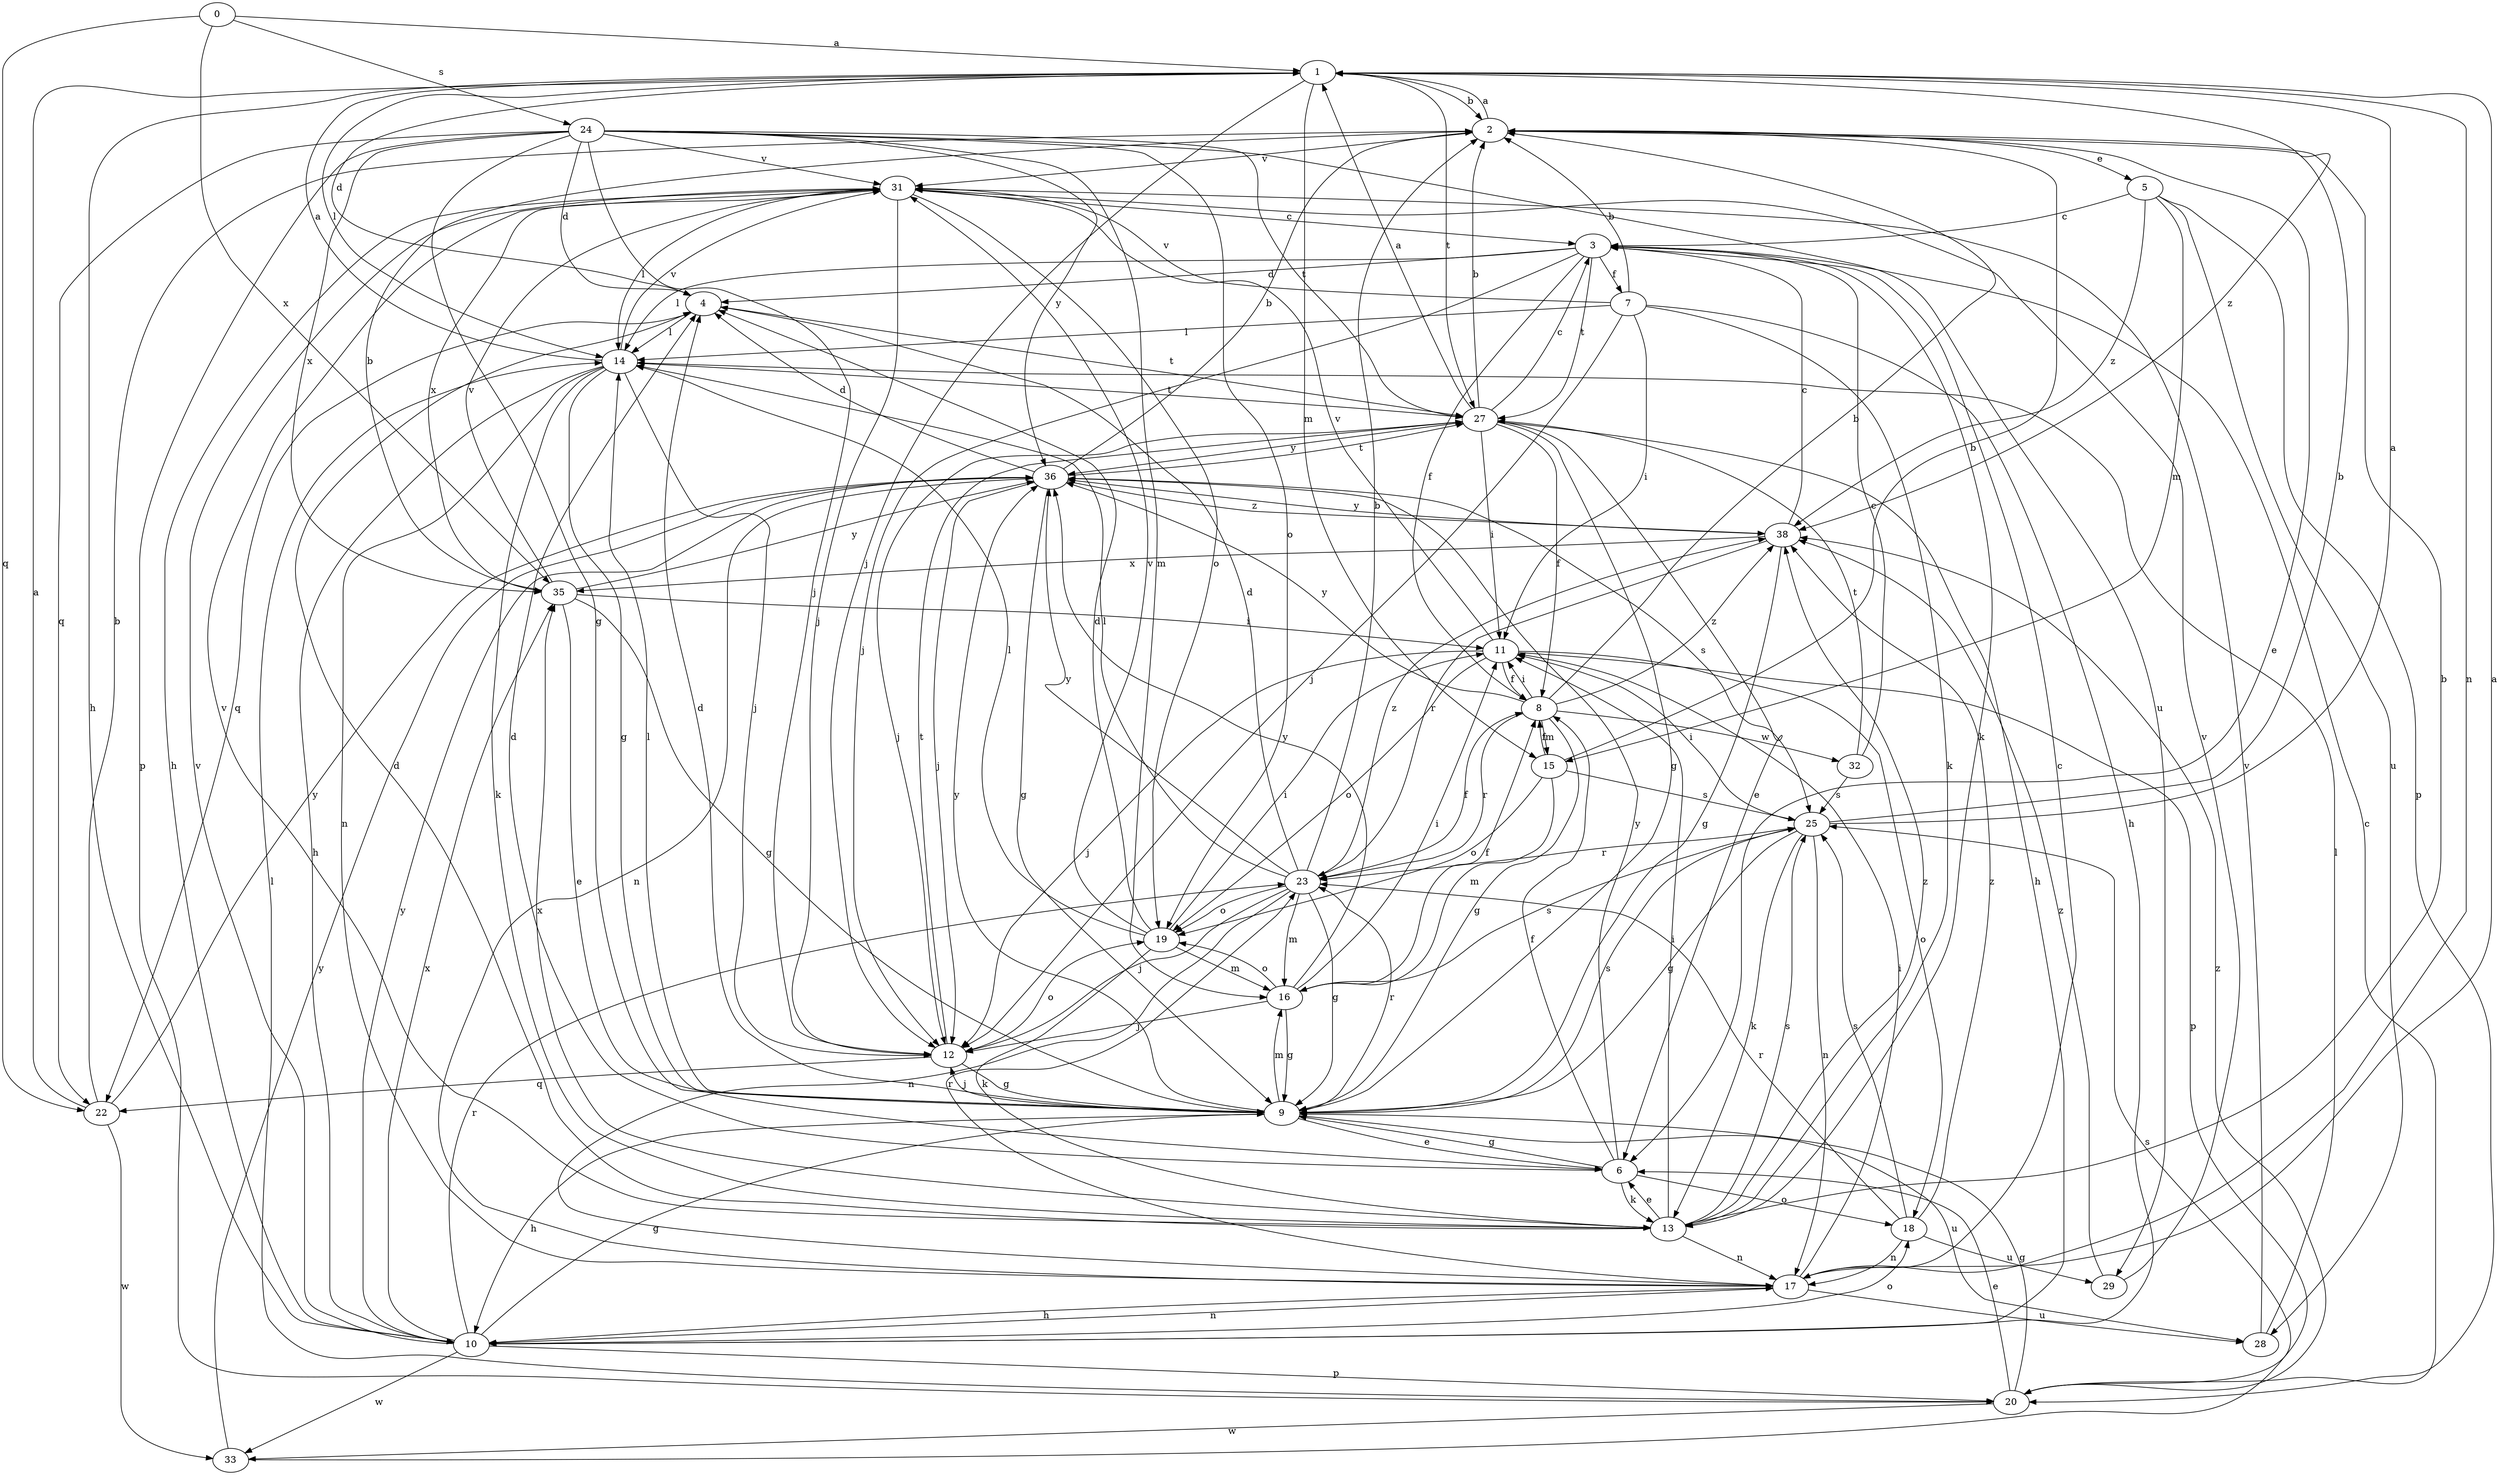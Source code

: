 strict digraph  {
0;
1;
2;
3;
4;
5;
6;
7;
8;
9;
10;
11;
12;
13;
14;
15;
16;
17;
18;
19;
20;
22;
23;
24;
25;
27;
28;
29;
31;
32;
33;
35;
36;
38;
0 -> 1  [label=a];
0 -> 22  [label=q];
0 -> 24  [label=s];
0 -> 35  [label=x];
1 -> 2  [label=b];
1 -> 4  [label=d];
1 -> 10  [label=h];
1 -> 12  [label=j];
1 -> 14  [label=l];
1 -> 15  [label=m];
1 -> 17  [label=n];
1 -> 27  [label=t];
1 -> 38  [label=z];
2 -> 1  [label=a];
2 -> 5  [label=e];
2 -> 6  [label=e];
2 -> 31  [label=v];
3 -> 4  [label=d];
3 -> 7  [label=f];
3 -> 8  [label=f];
3 -> 12  [label=j];
3 -> 13  [label=k];
3 -> 14  [label=l];
3 -> 27  [label=t];
4 -> 14  [label=l];
4 -> 22  [label=q];
4 -> 27  [label=t];
5 -> 3  [label=c];
5 -> 15  [label=m];
5 -> 20  [label=p];
5 -> 28  [label=u];
5 -> 38  [label=z];
6 -> 4  [label=d];
6 -> 8  [label=f];
6 -> 9  [label=g];
6 -> 13  [label=k];
6 -> 18  [label=o];
6 -> 36  [label=y];
7 -> 2  [label=b];
7 -> 10  [label=h];
7 -> 11  [label=i];
7 -> 12  [label=j];
7 -> 13  [label=k];
7 -> 14  [label=l];
7 -> 31  [label=v];
8 -> 2  [label=b];
8 -> 9  [label=g];
8 -> 11  [label=i];
8 -> 15  [label=m];
8 -> 23  [label=r];
8 -> 32  [label=w];
8 -> 36  [label=y];
8 -> 38  [label=z];
9 -> 4  [label=d];
9 -> 6  [label=e];
9 -> 10  [label=h];
9 -> 12  [label=j];
9 -> 14  [label=l];
9 -> 16  [label=m];
9 -> 23  [label=r];
9 -> 25  [label=s];
9 -> 28  [label=u];
9 -> 36  [label=y];
10 -> 9  [label=g];
10 -> 17  [label=n];
10 -> 18  [label=o];
10 -> 20  [label=p];
10 -> 23  [label=r];
10 -> 31  [label=v];
10 -> 33  [label=w];
10 -> 35  [label=x];
10 -> 36  [label=y];
11 -> 8  [label=f];
11 -> 12  [label=j];
11 -> 18  [label=o];
11 -> 19  [label=o];
11 -> 20  [label=p];
11 -> 31  [label=v];
12 -> 9  [label=g];
12 -> 19  [label=o];
12 -> 22  [label=q];
12 -> 27  [label=t];
13 -> 2  [label=b];
13 -> 4  [label=d];
13 -> 6  [label=e];
13 -> 11  [label=i];
13 -> 17  [label=n];
13 -> 25  [label=s];
13 -> 31  [label=v];
13 -> 35  [label=x];
13 -> 38  [label=z];
14 -> 1  [label=a];
14 -> 9  [label=g];
14 -> 10  [label=h];
14 -> 12  [label=j];
14 -> 13  [label=k];
14 -> 17  [label=n];
14 -> 27  [label=t];
14 -> 31  [label=v];
15 -> 2  [label=b];
15 -> 8  [label=f];
15 -> 16  [label=m];
15 -> 19  [label=o];
15 -> 25  [label=s];
16 -> 8  [label=f];
16 -> 9  [label=g];
16 -> 11  [label=i];
16 -> 12  [label=j];
16 -> 19  [label=o];
16 -> 25  [label=s];
16 -> 36  [label=y];
17 -> 1  [label=a];
17 -> 3  [label=c];
17 -> 10  [label=h];
17 -> 11  [label=i];
17 -> 23  [label=r];
17 -> 28  [label=u];
18 -> 17  [label=n];
18 -> 23  [label=r];
18 -> 25  [label=s];
18 -> 29  [label=u];
18 -> 38  [label=z];
19 -> 4  [label=d];
19 -> 11  [label=i];
19 -> 13  [label=k];
19 -> 14  [label=l];
19 -> 16  [label=m];
19 -> 31  [label=v];
20 -> 3  [label=c];
20 -> 6  [label=e];
20 -> 9  [label=g];
20 -> 14  [label=l];
20 -> 33  [label=w];
20 -> 38  [label=z];
22 -> 1  [label=a];
22 -> 2  [label=b];
22 -> 33  [label=w];
22 -> 36  [label=y];
23 -> 2  [label=b];
23 -> 4  [label=d];
23 -> 8  [label=f];
23 -> 9  [label=g];
23 -> 12  [label=j];
23 -> 14  [label=l];
23 -> 16  [label=m];
23 -> 17  [label=n];
23 -> 19  [label=o];
23 -> 36  [label=y];
23 -> 38  [label=z];
24 -> 4  [label=d];
24 -> 9  [label=g];
24 -> 12  [label=j];
24 -> 16  [label=m];
24 -> 19  [label=o];
24 -> 20  [label=p];
24 -> 22  [label=q];
24 -> 27  [label=t];
24 -> 29  [label=u];
24 -> 31  [label=v];
24 -> 35  [label=x];
24 -> 36  [label=y];
25 -> 1  [label=a];
25 -> 2  [label=b];
25 -> 9  [label=g];
25 -> 11  [label=i];
25 -> 13  [label=k];
25 -> 17  [label=n];
25 -> 23  [label=r];
27 -> 1  [label=a];
27 -> 2  [label=b];
27 -> 3  [label=c];
27 -> 6  [label=e];
27 -> 8  [label=f];
27 -> 9  [label=g];
27 -> 10  [label=h];
27 -> 11  [label=i];
27 -> 12  [label=j];
27 -> 36  [label=y];
28 -> 14  [label=l];
28 -> 31  [label=v];
29 -> 31  [label=v];
29 -> 38  [label=z];
31 -> 3  [label=c];
31 -> 10  [label=h];
31 -> 12  [label=j];
31 -> 14  [label=l];
31 -> 19  [label=o];
31 -> 35  [label=x];
32 -> 3  [label=c];
32 -> 25  [label=s];
32 -> 27  [label=t];
33 -> 25  [label=s];
33 -> 36  [label=y];
35 -> 2  [label=b];
35 -> 6  [label=e];
35 -> 9  [label=g];
35 -> 11  [label=i];
35 -> 31  [label=v];
35 -> 36  [label=y];
36 -> 2  [label=b];
36 -> 4  [label=d];
36 -> 9  [label=g];
36 -> 12  [label=j];
36 -> 17  [label=n];
36 -> 25  [label=s];
36 -> 27  [label=t];
36 -> 38  [label=z];
38 -> 3  [label=c];
38 -> 9  [label=g];
38 -> 23  [label=r];
38 -> 35  [label=x];
38 -> 36  [label=y];
}
